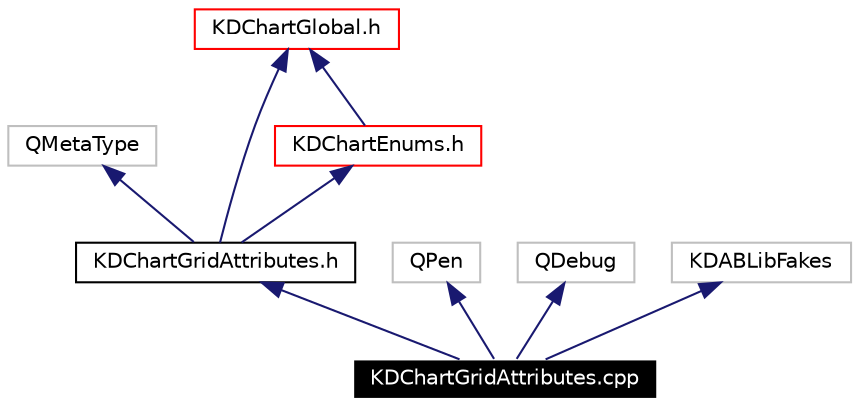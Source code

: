 digraph G
{
  edge [fontname="Helvetica",fontsize=10,labelfontname="Helvetica",labelfontsize=10];
  node [fontname="Helvetica",fontsize=10,shape=record];
  Node1683 [label="KDChartGridAttributes.cpp",height=0.2,width=0.4,color="white", fillcolor="black", style="filled" fontcolor="white"];
  Node1684 -> Node1683 [dir=back,color="midnightblue",fontsize=10,style="solid",fontname="Helvetica"];
  Node1684 [label="KDChartGridAttributes.h",height=0.2,width=0.4,color="black",URL="$_k_d_chart_grid_attributes_8h.html"];
  Node1685 -> Node1684 [dir=back,color="midnightblue",fontsize=10,style="solid",fontname="Helvetica"];
  Node1685 [label="QMetaType",height=0.2,width=0.4,color="grey75"];
  Node1686 -> Node1684 [dir=back,color="midnightblue",fontsize=10,style="solid",fontname="Helvetica"];
  Node1686 [label="KDChartGlobal.h",height=0.2,width=0.4,color="red",URL="$_k_d_chart_global_8h.html"];
  Node1692 -> Node1684 [dir=back,color="midnightblue",fontsize=10,style="solid",fontname="Helvetica"];
  Node1692 [label="KDChartEnums.h",height=0.2,width=0.4,color="red",URL="$_k_d_chart_enums_8h.html"];
  Node1686 -> Node1692 [dir=back,color="midnightblue",fontsize=10,style="solid",fontname="Helvetica"];
  Node1696 -> Node1683 [dir=back,color="midnightblue",fontsize=10,style="solid",fontname="Helvetica"];
  Node1696 [label="QPen",height=0.2,width=0.4,color="grey75"];
  Node1697 -> Node1683 [dir=back,color="midnightblue",fontsize=10,style="solid",fontname="Helvetica"];
  Node1697 [label="QDebug",height=0.2,width=0.4,color="grey75"];
  Node1698 -> Node1683 [dir=back,color="midnightblue",fontsize=10,style="solid",fontname="Helvetica"];
  Node1698 [label="KDABLibFakes",height=0.2,width=0.4,color="grey75"];
}
